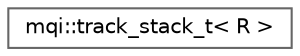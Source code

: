 digraph "Graphical Class Hierarchy"
{
 // LATEX_PDF_SIZE
  bgcolor="transparent";
  edge [fontname=Helvetica,fontsize=10,labelfontname=Helvetica,labelfontsize=10];
  node [fontname=Helvetica,fontsize=10,shape=box,height=0.2,width=0.4];
  rankdir="LR";
  Node0 [id="Node000000",label="mqi::track_stack_t\< R \>",height=0.2,width=0.4,color="grey40", fillcolor="white", style="filled",URL="$classmqi_1_1track__stack__t.html",tooltip="A simple, fixed-size stack for managing secondary particle tracks."];
}
